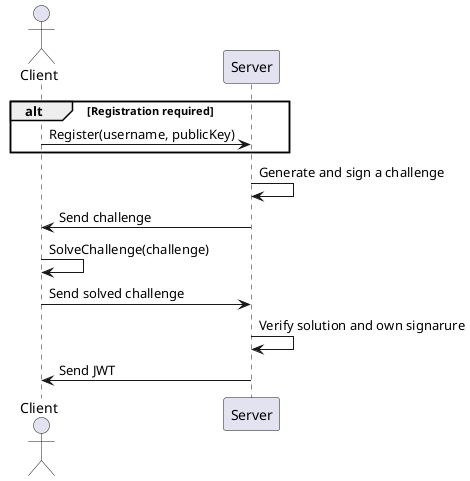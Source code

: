 @startuml
actor Client
participant Server

alt Registration required
Client -> Server: Register(username, publicKey)
end
Server -> Server: Generate and sign a challenge
Server -> Client: Send challenge
Client -> Client: SolveChallenge(challenge)
Client -> Server: Send solved challenge
Server -> Server: Verify solution and own signarure
Server -> Client: Send JWT
@enduml
